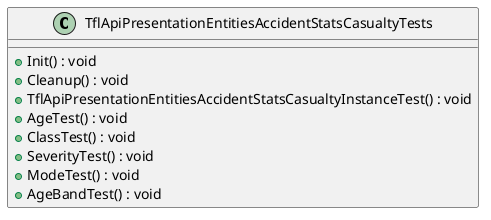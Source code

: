 @startuml
class TflApiPresentationEntitiesAccidentStatsCasualtyTests {
    + Init() : void
    + Cleanup() : void
    + TflApiPresentationEntitiesAccidentStatsCasualtyInstanceTest() : void
    + AgeTest() : void
    + ClassTest() : void
    + SeverityTest() : void
    + ModeTest() : void
    + AgeBandTest() : void
}
@enduml
